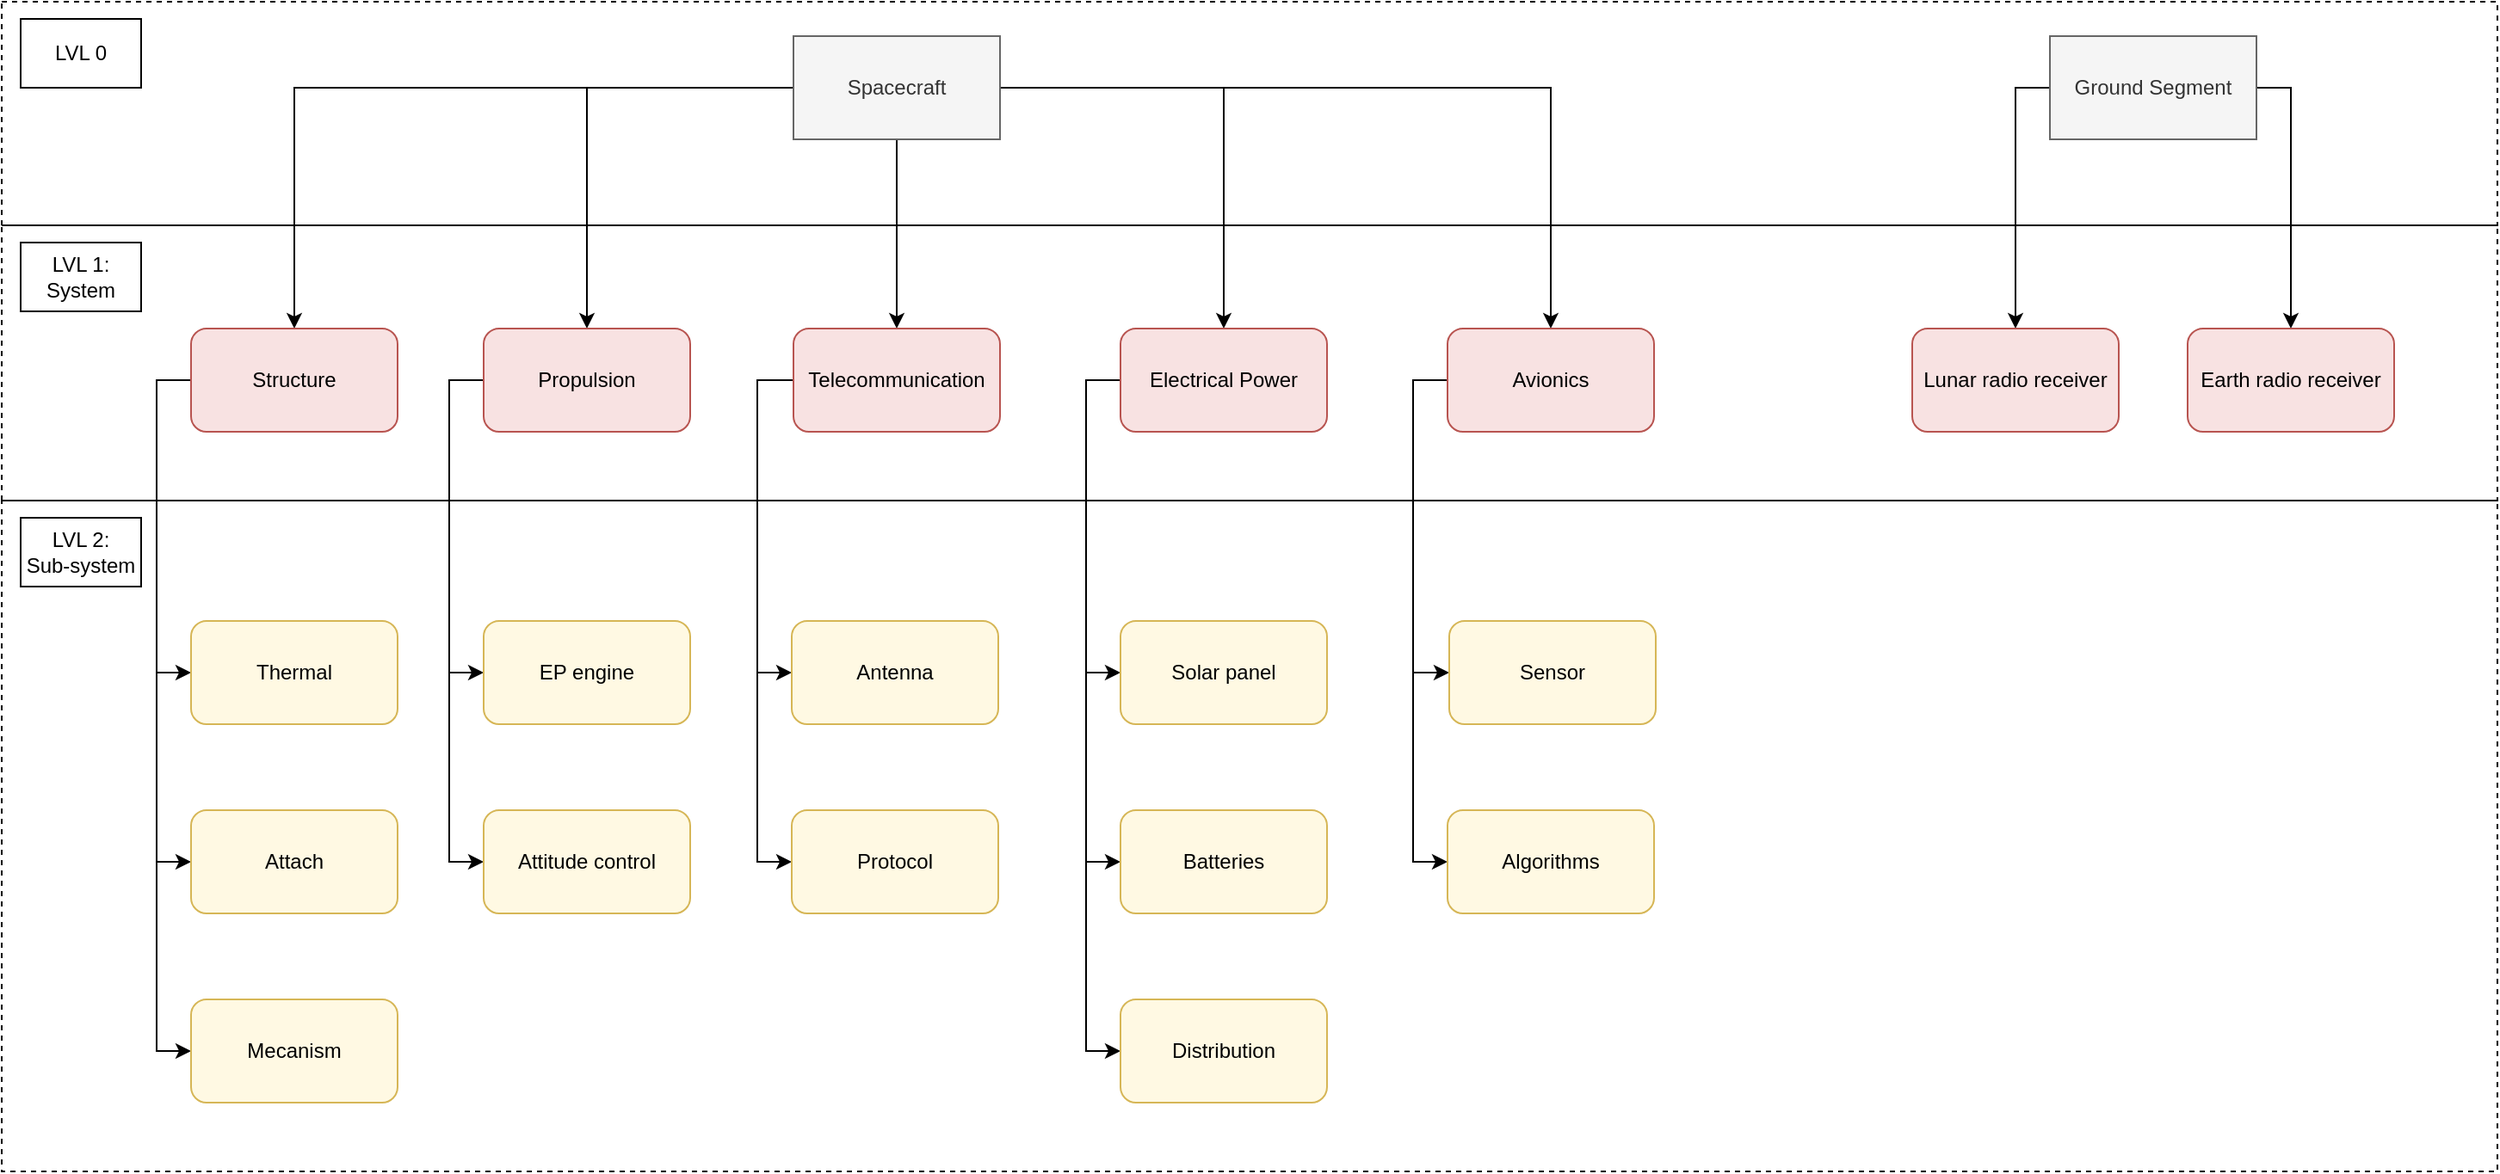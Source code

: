 <mxfile version="12.1.9" type="device" pages="1"><diagram id="hkFkO3UK7UtGKCv1oCSj" name="Page-1"><mxGraphModel dx="2757" dy="1150" grid="1" gridSize="10" guides="1" tooltips="1" connect="1" arrows="1" fold="1" page="1" pageScale="1" pageWidth="827" pageHeight="1169" math="0" shadow="0"><root><mxCell id="0"/><mxCell id="1" parent="0"/><mxCell id="fcCEL9ld6w37lO2ViQnQ-42" value="" style="rounded=0;whiteSpace=wrap;html=1;fillColor=none;dashed=1;" vertex="1" parent="1"><mxGeometry x="-460" y="150" width="1450" height="160" as="geometry"/></mxCell><mxCell id="fcCEL9ld6w37lO2ViQnQ-41" value="" style="rounded=0;whiteSpace=wrap;html=1;fillColor=none;dashed=1;" vertex="1" parent="1"><mxGeometry x="-460" y="20" width="1450" height="130" as="geometry"/></mxCell><mxCell id="fcCEL9ld6w37lO2ViQnQ-9" value="" style="edgeStyle=orthogonalEdgeStyle;rounded=0;orthogonalLoop=1;jettySize=auto;html=1;" edge="1" parent="1" source="fcCEL9ld6w37lO2ViQnQ-1" target="fcCEL9ld6w37lO2ViQnQ-8"><mxGeometry relative="1" as="geometry"/></mxCell><mxCell id="fcCEL9ld6w37lO2ViQnQ-11" style="edgeStyle=orthogonalEdgeStyle;rounded=0;orthogonalLoop=1;jettySize=auto;html=1;exitX=0;exitY=0.5;exitDx=0;exitDy=0;entryX=0.5;entryY=0;entryDx=0;entryDy=0;" edge="1" parent="1" source="fcCEL9ld6w37lO2ViQnQ-1" target="fcCEL9ld6w37lO2ViQnQ-7"><mxGeometry relative="1" as="geometry"/></mxCell><mxCell id="fcCEL9ld6w37lO2ViQnQ-12" style="edgeStyle=orthogonalEdgeStyle;rounded=0;orthogonalLoop=1;jettySize=auto;html=1;exitX=1;exitY=0.5;exitDx=0;exitDy=0;entryX=0.5;entryY=0;entryDx=0;entryDy=0;" edge="1" parent="1" source="fcCEL9ld6w37lO2ViQnQ-1" target="fcCEL9ld6w37lO2ViQnQ-10"><mxGeometry relative="1" as="geometry"/></mxCell><mxCell id="fcCEL9ld6w37lO2ViQnQ-14" style="edgeStyle=orthogonalEdgeStyle;rounded=0;orthogonalLoop=1;jettySize=auto;html=1;exitX=0;exitY=0.5;exitDx=0;exitDy=0;" edge="1" parent="1" source="fcCEL9ld6w37lO2ViQnQ-1" target="fcCEL9ld6w37lO2ViQnQ-13"><mxGeometry relative="1" as="geometry"/></mxCell><mxCell id="fcCEL9ld6w37lO2ViQnQ-16" style="edgeStyle=orthogonalEdgeStyle;rounded=0;orthogonalLoop=1;jettySize=auto;html=1;exitX=1;exitY=0.5;exitDx=0;exitDy=0;entryX=0.5;entryY=0;entryDx=0;entryDy=0;" edge="1" parent="1" source="fcCEL9ld6w37lO2ViQnQ-1" target="fcCEL9ld6w37lO2ViQnQ-15"><mxGeometry relative="1" as="geometry"/></mxCell><mxCell id="fcCEL9ld6w37lO2ViQnQ-1" value="Spacecraft" style="rounded=0;whiteSpace=wrap;html=1;fillColor=#f5f5f5;strokeColor=#666666;fontColor=#333333;" vertex="1" parent="1"><mxGeometry y="40" width="120" height="60" as="geometry"/></mxCell><mxCell id="fcCEL9ld6w37lO2ViQnQ-29" style="edgeStyle=orthogonalEdgeStyle;rounded=0;orthogonalLoop=1;jettySize=auto;html=1;exitX=0;exitY=0.5;exitDx=0;exitDy=0;entryX=0;entryY=0.5;entryDx=0;entryDy=0;" edge="1" parent="1" source="fcCEL9ld6w37lO2ViQnQ-8" target="fcCEL9ld6w37lO2ViQnQ-27"><mxGeometry relative="1" as="geometry"/></mxCell><mxCell id="fcCEL9ld6w37lO2ViQnQ-30" style="edgeStyle=orthogonalEdgeStyle;rounded=0;orthogonalLoop=1;jettySize=auto;html=1;exitX=0;exitY=0.5;exitDx=0;exitDy=0;entryX=0;entryY=0.5;entryDx=0;entryDy=0;" edge="1" parent="1" source="fcCEL9ld6w37lO2ViQnQ-8" target="fcCEL9ld6w37lO2ViQnQ-28"><mxGeometry relative="1" as="geometry"/></mxCell><mxCell id="fcCEL9ld6w37lO2ViQnQ-8" value="Telecommunication" style="rounded=1;whiteSpace=wrap;html=1;fillColor=#F8E2E2;strokeColor=#b85450;" vertex="1" parent="1"><mxGeometry y="210" width="120" height="60" as="geometry"/></mxCell><mxCell id="fcCEL9ld6w37lO2ViQnQ-5" style="edgeStyle=orthogonalEdgeStyle;rounded=0;orthogonalLoop=1;jettySize=auto;html=1;exitX=0;exitY=0.5;exitDx=0;exitDy=0;entryX=0.5;entryY=0;entryDx=0;entryDy=0;" edge="1" parent="1" source="fcCEL9ld6w37lO2ViQnQ-2" target="fcCEL9ld6w37lO2ViQnQ-3"><mxGeometry relative="1" as="geometry"/></mxCell><mxCell id="fcCEL9ld6w37lO2ViQnQ-6" style="edgeStyle=orthogonalEdgeStyle;rounded=0;orthogonalLoop=1;jettySize=auto;html=1;exitX=1;exitY=0.5;exitDx=0;exitDy=0;" edge="1" parent="1" source="fcCEL9ld6w37lO2ViQnQ-2" target="fcCEL9ld6w37lO2ViQnQ-4"><mxGeometry relative="1" as="geometry"/></mxCell><mxCell id="fcCEL9ld6w37lO2ViQnQ-2" value="Ground Segment" style="rounded=0;whiteSpace=wrap;html=1;fillColor=#f5f5f5;strokeColor=#666666;fontColor=#333333;" vertex="1" parent="1"><mxGeometry x="730" y="40" width="120" height="60" as="geometry"/></mxCell><mxCell id="fcCEL9ld6w37lO2ViQnQ-3" value="Lunar radio receiver" style="rounded=1;whiteSpace=wrap;html=1;fillColor=#F8E2E2;strokeColor=#b85450;" vertex="1" parent="1"><mxGeometry x="650" y="210" width="120" height="60" as="geometry"/></mxCell><mxCell id="fcCEL9ld6w37lO2ViQnQ-4" value="Earth radio receiver" style="rounded=1;whiteSpace=wrap;html=1;fillColor=#F8E2E2;strokeColor=#b85450;" vertex="1" parent="1"><mxGeometry x="810" y="210" width="120" height="60" as="geometry"/></mxCell><mxCell id="fcCEL9ld6w37lO2ViQnQ-24" style="edgeStyle=orthogonalEdgeStyle;rounded=0;orthogonalLoop=1;jettySize=auto;html=1;exitX=0;exitY=0.5;exitDx=0;exitDy=0;entryX=0;entryY=0.5;entryDx=0;entryDy=0;" edge="1" parent="1" source="fcCEL9ld6w37lO2ViQnQ-7" target="fcCEL9ld6w37lO2ViQnQ-23"><mxGeometry relative="1" as="geometry"/></mxCell><mxCell id="fcCEL9ld6w37lO2ViQnQ-26" style="edgeStyle=orthogonalEdgeStyle;rounded=0;orthogonalLoop=1;jettySize=auto;html=1;exitX=0;exitY=0.5;exitDx=0;exitDy=0;entryX=0;entryY=0.5;entryDx=0;entryDy=0;" edge="1" parent="1" source="fcCEL9ld6w37lO2ViQnQ-7" target="fcCEL9ld6w37lO2ViQnQ-25"><mxGeometry relative="1" as="geometry"/></mxCell><mxCell id="fcCEL9ld6w37lO2ViQnQ-7" value="Propulsion" style="rounded=1;whiteSpace=wrap;html=1;fillColor=#F8E2E2;strokeColor=#b85450;" vertex="1" parent="1"><mxGeometry x="-180" y="210" width="120" height="60" as="geometry"/></mxCell><mxCell id="fcCEL9ld6w37lO2ViQnQ-32" style="edgeStyle=orthogonalEdgeStyle;rounded=0;orthogonalLoop=1;jettySize=auto;html=1;exitX=0;exitY=0.5;exitDx=0;exitDy=0;entryX=0;entryY=0.5;entryDx=0;entryDy=0;" edge="1" parent="1" source="fcCEL9ld6w37lO2ViQnQ-10" target="fcCEL9ld6w37lO2ViQnQ-31"><mxGeometry relative="1" as="geometry"/></mxCell><mxCell id="fcCEL9ld6w37lO2ViQnQ-34" style="edgeStyle=orthogonalEdgeStyle;rounded=0;orthogonalLoop=1;jettySize=auto;html=1;exitX=0;exitY=0.5;exitDx=0;exitDy=0;entryX=0;entryY=0.5;entryDx=0;entryDy=0;" edge="1" parent="1" source="fcCEL9ld6w37lO2ViQnQ-10" target="fcCEL9ld6w37lO2ViQnQ-33"><mxGeometry relative="1" as="geometry"/></mxCell><mxCell id="fcCEL9ld6w37lO2ViQnQ-36" style="edgeStyle=orthogonalEdgeStyle;rounded=0;orthogonalLoop=1;jettySize=auto;html=1;exitX=0;exitY=0.5;exitDx=0;exitDy=0;entryX=0;entryY=0.5;entryDx=0;entryDy=0;" edge="1" parent="1" source="fcCEL9ld6w37lO2ViQnQ-10" target="fcCEL9ld6w37lO2ViQnQ-35"><mxGeometry relative="1" as="geometry"/></mxCell><mxCell id="fcCEL9ld6w37lO2ViQnQ-10" value="Electrical Power" style="rounded=1;whiteSpace=wrap;html=1;fillColor=#F8E2E2;strokeColor=#b85450;" vertex="1" parent="1"><mxGeometry x="190" y="210" width="120" height="60" as="geometry"/></mxCell><mxCell id="fcCEL9ld6w37lO2ViQnQ-19" style="edgeStyle=orthogonalEdgeStyle;rounded=0;orthogonalLoop=1;jettySize=auto;html=1;exitX=0;exitY=0.5;exitDx=0;exitDy=0;entryX=0;entryY=0.5;entryDx=0;entryDy=0;" edge="1" parent="1" source="fcCEL9ld6w37lO2ViQnQ-13" target="fcCEL9ld6w37lO2ViQnQ-17"><mxGeometry relative="1" as="geometry"/></mxCell><mxCell id="fcCEL9ld6w37lO2ViQnQ-20" style="edgeStyle=orthogonalEdgeStyle;rounded=0;orthogonalLoop=1;jettySize=auto;html=1;exitX=0;exitY=0.5;exitDx=0;exitDy=0;entryX=0;entryY=0.5;entryDx=0;entryDy=0;" edge="1" parent="1" source="fcCEL9ld6w37lO2ViQnQ-13" target="fcCEL9ld6w37lO2ViQnQ-18"><mxGeometry relative="1" as="geometry"/></mxCell><mxCell id="fcCEL9ld6w37lO2ViQnQ-22" style="edgeStyle=orthogonalEdgeStyle;rounded=0;orthogonalLoop=1;jettySize=auto;html=1;exitX=0;exitY=0.5;exitDx=0;exitDy=0;entryX=0;entryY=0.5;entryDx=0;entryDy=0;" edge="1" parent="1" source="fcCEL9ld6w37lO2ViQnQ-13" target="fcCEL9ld6w37lO2ViQnQ-21"><mxGeometry relative="1" as="geometry"/></mxCell><mxCell id="fcCEL9ld6w37lO2ViQnQ-13" value="Structure" style="rounded=1;whiteSpace=wrap;html=1;fillColor=#F8E2E2;strokeColor=#b85450;" vertex="1" parent="1"><mxGeometry x="-350" y="210" width="120" height="60" as="geometry"/></mxCell><mxCell id="fcCEL9ld6w37lO2ViQnQ-38" style="edgeStyle=orthogonalEdgeStyle;rounded=0;orthogonalLoop=1;jettySize=auto;html=1;exitX=0;exitY=0.5;exitDx=0;exitDy=0;entryX=0;entryY=0.5;entryDx=0;entryDy=0;" edge="1" parent="1" source="fcCEL9ld6w37lO2ViQnQ-15" target="fcCEL9ld6w37lO2ViQnQ-37"><mxGeometry relative="1" as="geometry"/></mxCell><mxCell id="fcCEL9ld6w37lO2ViQnQ-40" style="edgeStyle=orthogonalEdgeStyle;rounded=0;orthogonalLoop=1;jettySize=auto;html=1;exitX=0;exitY=0.5;exitDx=0;exitDy=0;entryX=0;entryY=0.5;entryDx=0;entryDy=0;" edge="1" parent="1" source="fcCEL9ld6w37lO2ViQnQ-15" target="fcCEL9ld6w37lO2ViQnQ-39"><mxGeometry relative="1" as="geometry"/></mxCell><mxCell id="fcCEL9ld6w37lO2ViQnQ-15" value="Avionics" style="rounded=1;whiteSpace=wrap;html=1;fillColor=#F8E2E2;strokeColor=#b85450;" vertex="1" parent="1"><mxGeometry x="380" y="210" width="120" height="60" as="geometry"/></mxCell><mxCell id="fcCEL9ld6w37lO2ViQnQ-17" value="Thermal" style="rounded=1;whiteSpace=wrap;html=1;fillColor=#FFF9E3;strokeColor=#d6b656;" vertex="1" parent="1"><mxGeometry x="-350" y="380" width="120" height="60" as="geometry"/></mxCell><mxCell id="fcCEL9ld6w37lO2ViQnQ-18" value="Attach" style="rounded=1;whiteSpace=wrap;html=1;fillColor=#FFF9E3;strokeColor=#d6b656;" vertex="1" parent="1"><mxGeometry x="-350" y="490" width="120" height="60" as="geometry"/></mxCell><mxCell id="fcCEL9ld6w37lO2ViQnQ-21" value="Mecanism" style="rounded=1;whiteSpace=wrap;html=1;fillColor=#FFF9E3;strokeColor=#d6b656;" vertex="1" parent="1"><mxGeometry x="-350" y="600" width="120" height="60" as="geometry"/></mxCell><mxCell id="fcCEL9ld6w37lO2ViQnQ-23" value="EP engine" style="rounded=1;whiteSpace=wrap;html=1;fillColor=#FFF9E3;strokeColor=#d6b656;" vertex="1" parent="1"><mxGeometry x="-180" y="380" width="120" height="60" as="geometry"/></mxCell><mxCell id="fcCEL9ld6w37lO2ViQnQ-25" value="Attitude control" style="rounded=1;whiteSpace=wrap;html=1;fillColor=#FFF9E3;strokeColor=#d6b656;" vertex="1" parent="1"><mxGeometry x="-180" y="490" width="120" height="60" as="geometry"/></mxCell><mxCell id="fcCEL9ld6w37lO2ViQnQ-27" value="Antenna" style="rounded=1;whiteSpace=wrap;html=1;fillColor=#FFF9E3;strokeColor=#d6b656;" vertex="1" parent="1"><mxGeometry x="-1" y="380" width="120" height="60" as="geometry"/></mxCell><mxCell id="fcCEL9ld6w37lO2ViQnQ-28" value="Protocol" style="rounded=1;whiteSpace=wrap;html=1;fillColor=#FFF9E3;strokeColor=#d6b656;" vertex="1" parent="1"><mxGeometry x="-1" y="490" width="120" height="60" as="geometry"/></mxCell><mxCell id="fcCEL9ld6w37lO2ViQnQ-31" value="Solar panel" style="rounded=1;whiteSpace=wrap;html=1;fillColor=#FFF9E3;strokeColor=#d6b656;" vertex="1" parent="1"><mxGeometry x="190" y="380" width="120" height="60" as="geometry"/></mxCell><mxCell id="fcCEL9ld6w37lO2ViQnQ-33" value="Batteries" style="rounded=1;whiteSpace=wrap;html=1;fillColor=#FFF9E3;strokeColor=#d6b656;" vertex="1" parent="1"><mxGeometry x="190" y="490" width="120" height="60" as="geometry"/></mxCell><mxCell id="fcCEL9ld6w37lO2ViQnQ-35" value="Distribution" style="rounded=1;whiteSpace=wrap;html=1;fillColor=#FFF9E3;strokeColor=#d6b656;" vertex="1" parent="1"><mxGeometry x="190" y="600" width="120" height="60" as="geometry"/></mxCell><mxCell id="fcCEL9ld6w37lO2ViQnQ-37" value="Sensor" style="rounded=1;whiteSpace=wrap;html=1;fillColor=#FFF9E3;strokeColor=#d6b656;" vertex="1" parent="1"><mxGeometry x="381" y="380" width="120" height="60" as="geometry"/></mxCell><mxCell id="fcCEL9ld6w37lO2ViQnQ-39" value="Algorithms" style="rounded=1;whiteSpace=wrap;html=1;fillColor=#FFF9E3;strokeColor=#d6b656;" vertex="1" parent="1"><mxGeometry x="380" y="490" width="120" height="60" as="geometry"/></mxCell><mxCell id="fcCEL9ld6w37lO2ViQnQ-43" value="" style="rounded=0;whiteSpace=wrap;html=1;fillColor=none;dashed=1;" vertex="1" parent="1"><mxGeometry x="-460" y="310" width="1450" height="390" as="geometry"/></mxCell><mxCell id="fcCEL9ld6w37lO2ViQnQ-46" value="LVL 1:&lt;br&gt;System" style="rounded=0;whiteSpace=wrap;html=1;fillColor=none;" vertex="1" parent="1"><mxGeometry x="-449" y="160" width="70" height="40" as="geometry"/></mxCell><mxCell id="fcCEL9ld6w37lO2ViQnQ-47" value="LVL 0" style="rounded=0;whiteSpace=wrap;html=1;fillColor=none;" vertex="1" parent="1"><mxGeometry x="-449" y="30" width="70" height="40" as="geometry"/></mxCell><mxCell id="fcCEL9ld6w37lO2ViQnQ-48" value="LVL 2:&lt;br&gt;Sub-system" style="rounded=0;whiteSpace=wrap;html=1;fillColor=none;" vertex="1" parent="1"><mxGeometry x="-449" y="320" width="70" height="40" as="geometry"/></mxCell></root></mxGraphModel></diagram></mxfile>